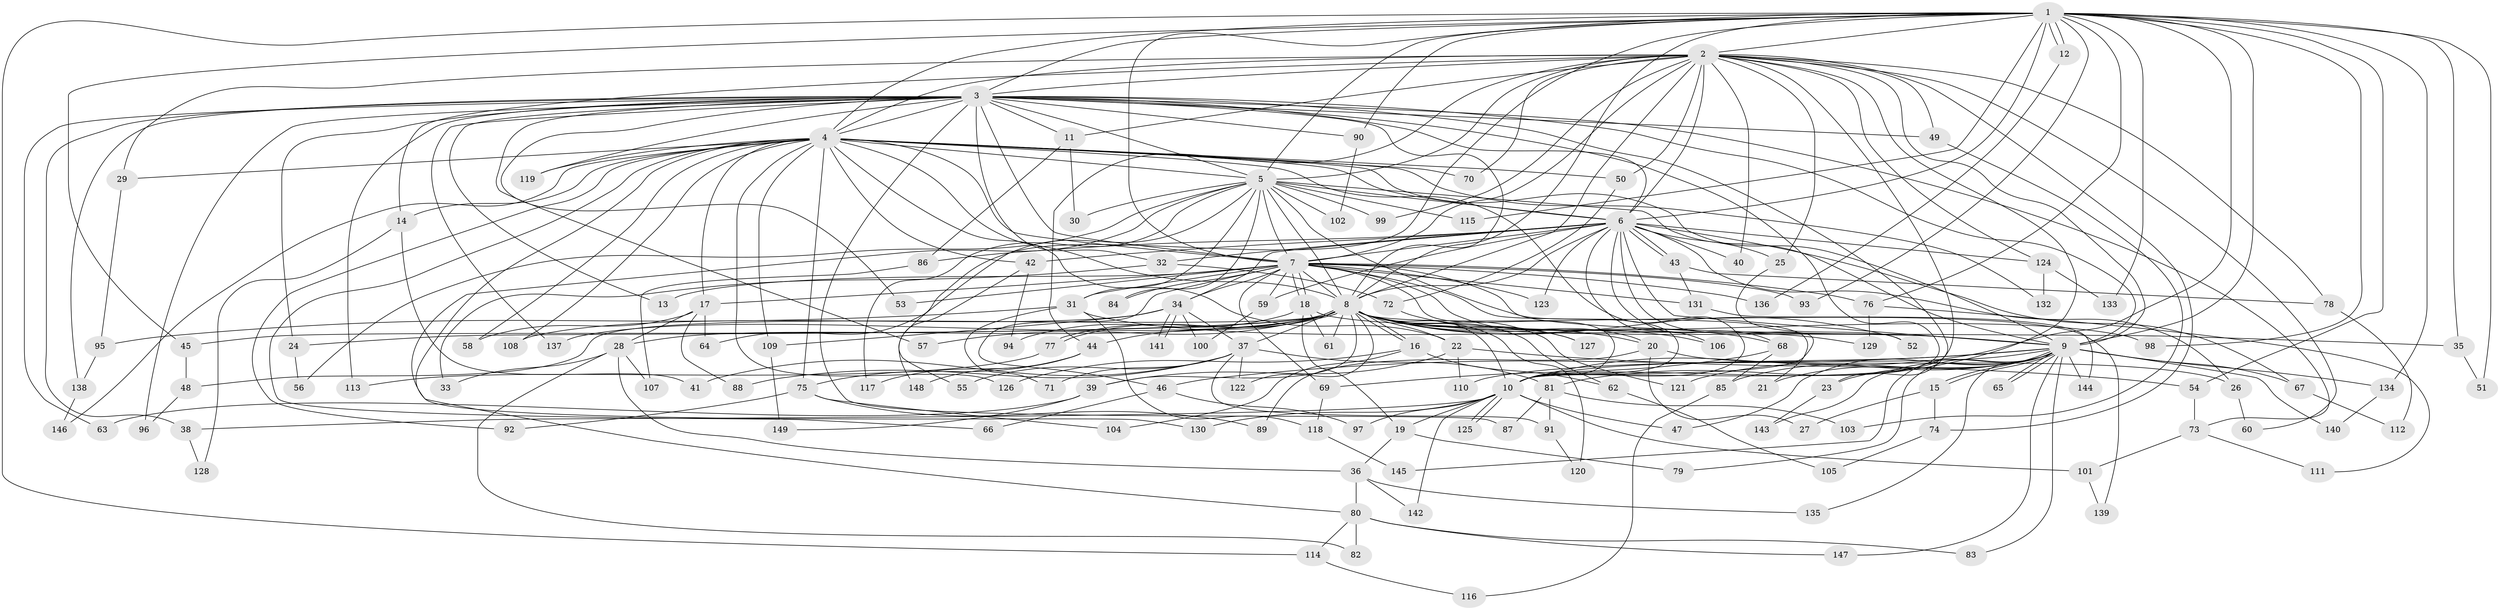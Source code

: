 // Generated by graph-tools (version 1.1) at 2025/01/03/09/25 03:01:13]
// undirected, 149 vertices, 323 edges
graph export_dot {
graph [start="1"]
  node [color=gray90,style=filled];
  1;
  2;
  3;
  4;
  5;
  6;
  7;
  8;
  9;
  10;
  11;
  12;
  13;
  14;
  15;
  16;
  17;
  18;
  19;
  20;
  21;
  22;
  23;
  24;
  25;
  26;
  27;
  28;
  29;
  30;
  31;
  32;
  33;
  34;
  35;
  36;
  37;
  38;
  39;
  40;
  41;
  42;
  43;
  44;
  45;
  46;
  47;
  48;
  49;
  50;
  51;
  52;
  53;
  54;
  55;
  56;
  57;
  58;
  59;
  60;
  61;
  62;
  63;
  64;
  65;
  66;
  67;
  68;
  69;
  70;
  71;
  72;
  73;
  74;
  75;
  76;
  77;
  78;
  79;
  80;
  81;
  82;
  83;
  84;
  85;
  86;
  87;
  88;
  89;
  90;
  91;
  92;
  93;
  94;
  95;
  96;
  97;
  98;
  99;
  100;
  101;
  102;
  103;
  104;
  105;
  106;
  107;
  108;
  109;
  110;
  111;
  112;
  113;
  114;
  115;
  116;
  117;
  118;
  119;
  120;
  121;
  122;
  123;
  124;
  125;
  126;
  127;
  128;
  129;
  130;
  131;
  132;
  133;
  134;
  135;
  136;
  137;
  138;
  139;
  140;
  141;
  142;
  143;
  144;
  145;
  146;
  147;
  148;
  149;
  1 -- 2;
  1 -- 3;
  1 -- 4;
  1 -- 5;
  1 -- 6;
  1 -- 7;
  1 -- 8;
  1 -- 9;
  1 -- 10;
  1 -- 12;
  1 -- 12;
  1 -- 35;
  1 -- 45;
  1 -- 51;
  1 -- 54;
  1 -- 64;
  1 -- 76;
  1 -- 90;
  1 -- 93;
  1 -- 98;
  1 -- 114;
  1 -- 115;
  1 -- 133;
  1 -- 134;
  2 -- 3;
  2 -- 4;
  2 -- 5;
  2 -- 6;
  2 -- 7;
  2 -- 8;
  2 -- 9;
  2 -- 10;
  2 -- 11;
  2 -- 14;
  2 -- 25;
  2 -- 29;
  2 -- 40;
  2 -- 44;
  2 -- 49;
  2 -- 50;
  2 -- 60;
  2 -- 70;
  2 -- 74;
  2 -- 78;
  2 -- 81;
  2 -- 99;
  2 -- 124;
  3 -- 4;
  3 -- 5;
  3 -- 6;
  3 -- 7;
  3 -- 8;
  3 -- 9;
  3 -- 10;
  3 -- 11;
  3 -- 13;
  3 -- 23;
  3 -- 24;
  3 -- 32;
  3 -- 38;
  3 -- 49;
  3 -- 53;
  3 -- 57;
  3 -- 63;
  3 -- 73;
  3 -- 87;
  3 -- 90;
  3 -- 96;
  3 -- 113;
  3 -- 119;
  3 -- 137;
  3 -- 138;
  4 -- 5;
  4 -- 6;
  4 -- 7;
  4 -- 8;
  4 -- 9;
  4 -- 10;
  4 -- 14;
  4 -- 17;
  4 -- 22;
  4 -- 29;
  4 -- 42;
  4 -- 50;
  4 -- 58;
  4 -- 66;
  4 -- 70;
  4 -- 75;
  4 -- 92;
  4 -- 108;
  4 -- 109;
  4 -- 119;
  4 -- 126;
  4 -- 130;
  4 -- 132;
  4 -- 146;
  5 -- 6;
  5 -- 7;
  5 -- 8;
  5 -- 9;
  5 -- 10;
  5 -- 30;
  5 -- 31;
  5 -- 55;
  5 -- 56;
  5 -- 80;
  5 -- 84;
  5 -- 99;
  5 -- 102;
  5 -- 115;
  5 -- 117;
  6 -- 7;
  6 -- 8;
  6 -- 9;
  6 -- 10;
  6 -- 25;
  6 -- 26;
  6 -- 32;
  6 -- 34;
  6 -- 40;
  6 -- 42;
  6 -- 43;
  6 -- 43;
  6 -- 59;
  6 -- 67;
  6 -- 68;
  6 -- 86;
  6 -- 106;
  6 -- 123;
  6 -- 124;
  7 -- 8;
  7 -- 9;
  7 -- 10;
  7 -- 13;
  7 -- 17;
  7 -- 18;
  7 -- 18;
  7 -- 20;
  7 -- 21;
  7 -- 31;
  7 -- 34;
  7 -- 46;
  7 -- 53;
  7 -- 59;
  7 -- 69;
  7 -- 76;
  7 -- 84;
  7 -- 93;
  7 -- 123;
  7 -- 131;
  7 -- 136;
  8 -- 9;
  8 -- 10;
  8 -- 16;
  8 -- 16;
  8 -- 20;
  8 -- 22;
  8 -- 24;
  8 -- 28;
  8 -- 37;
  8 -- 39;
  8 -- 44;
  8 -- 45;
  8 -- 48;
  8 -- 52;
  8 -- 57;
  8 -- 61;
  8 -- 62;
  8 -- 68;
  8 -- 77;
  8 -- 77;
  8 -- 98;
  8 -- 106;
  8 -- 120;
  8 -- 121;
  8 -- 122;
  8 -- 127;
  8 -- 137;
  8 -- 139;
  9 -- 10;
  9 -- 15;
  9 -- 15;
  9 -- 21;
  9 -- 23;
  9 -- 46;
  9 -- 47;
  9 -- 65;
  9 -- 65;
  9 -- 67;
  9 -- 79;
  9 -- 83;
  9 -- 85;
  9 -- 110;
  9 -- 121;
  9 -- 134;
  9 -- 135;
  9 -- 140;
  9 -- 143;
  9 -- 144;
  9 -- 145;
  9 -- 147;
  10 -- 19;
  10 -- 38;
  10 -- 47;
  10 -- 97;
  10 -- 101;
  10 -- 125;
  10 -- 125;
  10 -- 130;
  10 -- 142;
  11 -- 30;
  11 -- 86;
  12 -- 136;
  14 -- 41;
  14 -- 128;
  15 -- 27;
  15 -- 74;
  16 -- 62;
  16 -- 104;
  16 -- 126;
  17 -- 28;
  17 -- 58;
  17 -- 64;
  17 -- 88;
  18 -- 19;
  18 -- 35;
  18 -- 61;
  18 -- 94;
  19 -- 36;
  19 -- 79;
  20 -- 26;
  20 -- 27;
  20 -- 89;
  22 -- 39;
  22 -- 54;
  22 -- 110;
  23 -- 143;
  24 -- 56;
  25 -- 52;
  26 -- 60;
  28 -- 33;
  28 -- 36;
  28 -- 82;
  28 -- 107;
  29 -- 95;
  31 -- 71;
  31 -- 95;
  31 -- 118;
  31 -- 129;
  32 -- 33;
  32 -- 72;
  34 -- 37;
  34 -- 100;
  34 -- 108;
  34 -- 109;
  34 -- 141;
  34 -- 141;
  35 -- 51;
  36 -- 80;
  36 -- 135;
  36 -- 142;
  37 -- 41;
  37 -- 55;
  37 -- 71;
  37 -- 81;
  37 -- 88;
  37 -- 91;
  37 -- 122;
  38 -- 128;
  39 -- 63;
  39 -- 149;
  42 -- 94;
  42 -- 148;
  43 -- 78;
  43 -- 131;
  44 -- 75;
  44 -- 117;
  44 -- 148;
  45 -- 48;
  46 -- 66;
  46 -- 97;
  48 -- 96;
  49 -- 103;
  50 -- 72;
  54 -- 73;
  59 -- 100;
  62 -- 105;
  67 -- 112;
  68 -- 69;
  68 -- 85;
  69 -- 118;
  72 -- 127;
  73 -- 101;
  73 -- 111;
  74 -- 105;
  75 -- 89;
  75 -- 92;
  75 -- 104;
  76 -- 111;
  76 -- 129;
  77 -- 113;
  78 -- 112;
  80 -- 82;
  80 -- 83;
  80 -- 114;
  80 -- 147;
  81 -- 87;
  81 -- 91;
  81 -- 103;
  85 -- 116;
  86 -- 107;
  90 -- 102;
  91 -- 120;
  95 -- 138;
  101 -- 139;
  109 -- 149;
  114 -- 116;
  118 -- 145;
  124 -- 132;
  124 -- 133;
  131 -- 144;
  134 -- 140;
  138 -- 146;
}

